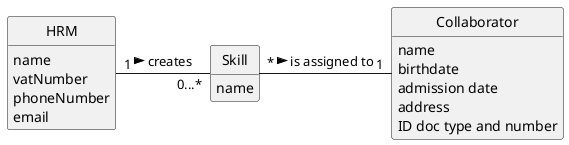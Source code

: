 @startuml
skinparam monochrome true
skinparam packageStyle rectangle
skinparam shadowing false

'left to right direction

skinparam classAttributeIconSize 0

hide circle
hide methods

'title Domain Model

'class Platform {
'  -description
'}

class HRM {
    name
    vatNumber
    phoneNumber
    email
}

class Skill {
    name
}

class Collaborator {
    name
    birthdate
    admission date
    address
    contact info (mobile and email)
    ID doc type and number
}


'class User {
'    name
'    email
'    password
'}

'Platform "1" -- "*" HRM : has registered >
'Platform "1" -- "*" Category : defines >
HRM "1" - "0...*" Skill: creates >
'Skill "*" -- "1" HRM: created by >
'HRM "0..1" -- "1" User: acts as >
Skill "*" - "1" Collaborator: is assigned to >
@enduml